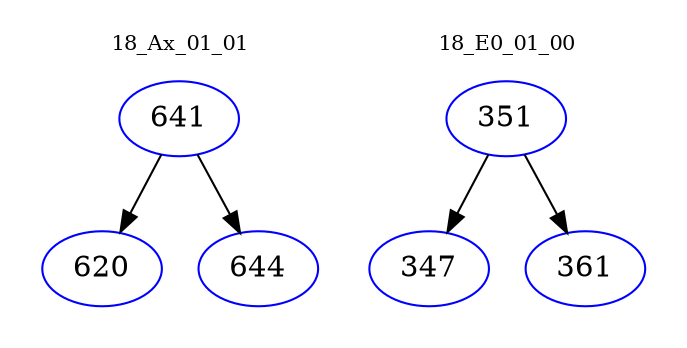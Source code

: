 digraph{
subgraph cluster_0 {
color = white
label = "18_Ax_01_01";
fontsize=10;
T0_641 [label="641", color="blue"]
T0_641 -> T0_620 [color="black"]
T0_620 [label="620", color="blue"]
T0_641 -> T0_644 [color="black"]
T0_644 [label="644", color="blue"]
}
subgraph cluster_1 {
color = white
label = "18_E0_01_00";
fontsize=10;
T1_351 [label="351", color="blue"]
T1_351 -> T1_347 [color="black"]
T1_347 [label="347", color="blue"]
T1_351 -> T1_361 [color="black"]
T1_361 [label="361", color="blue"]
}
}
